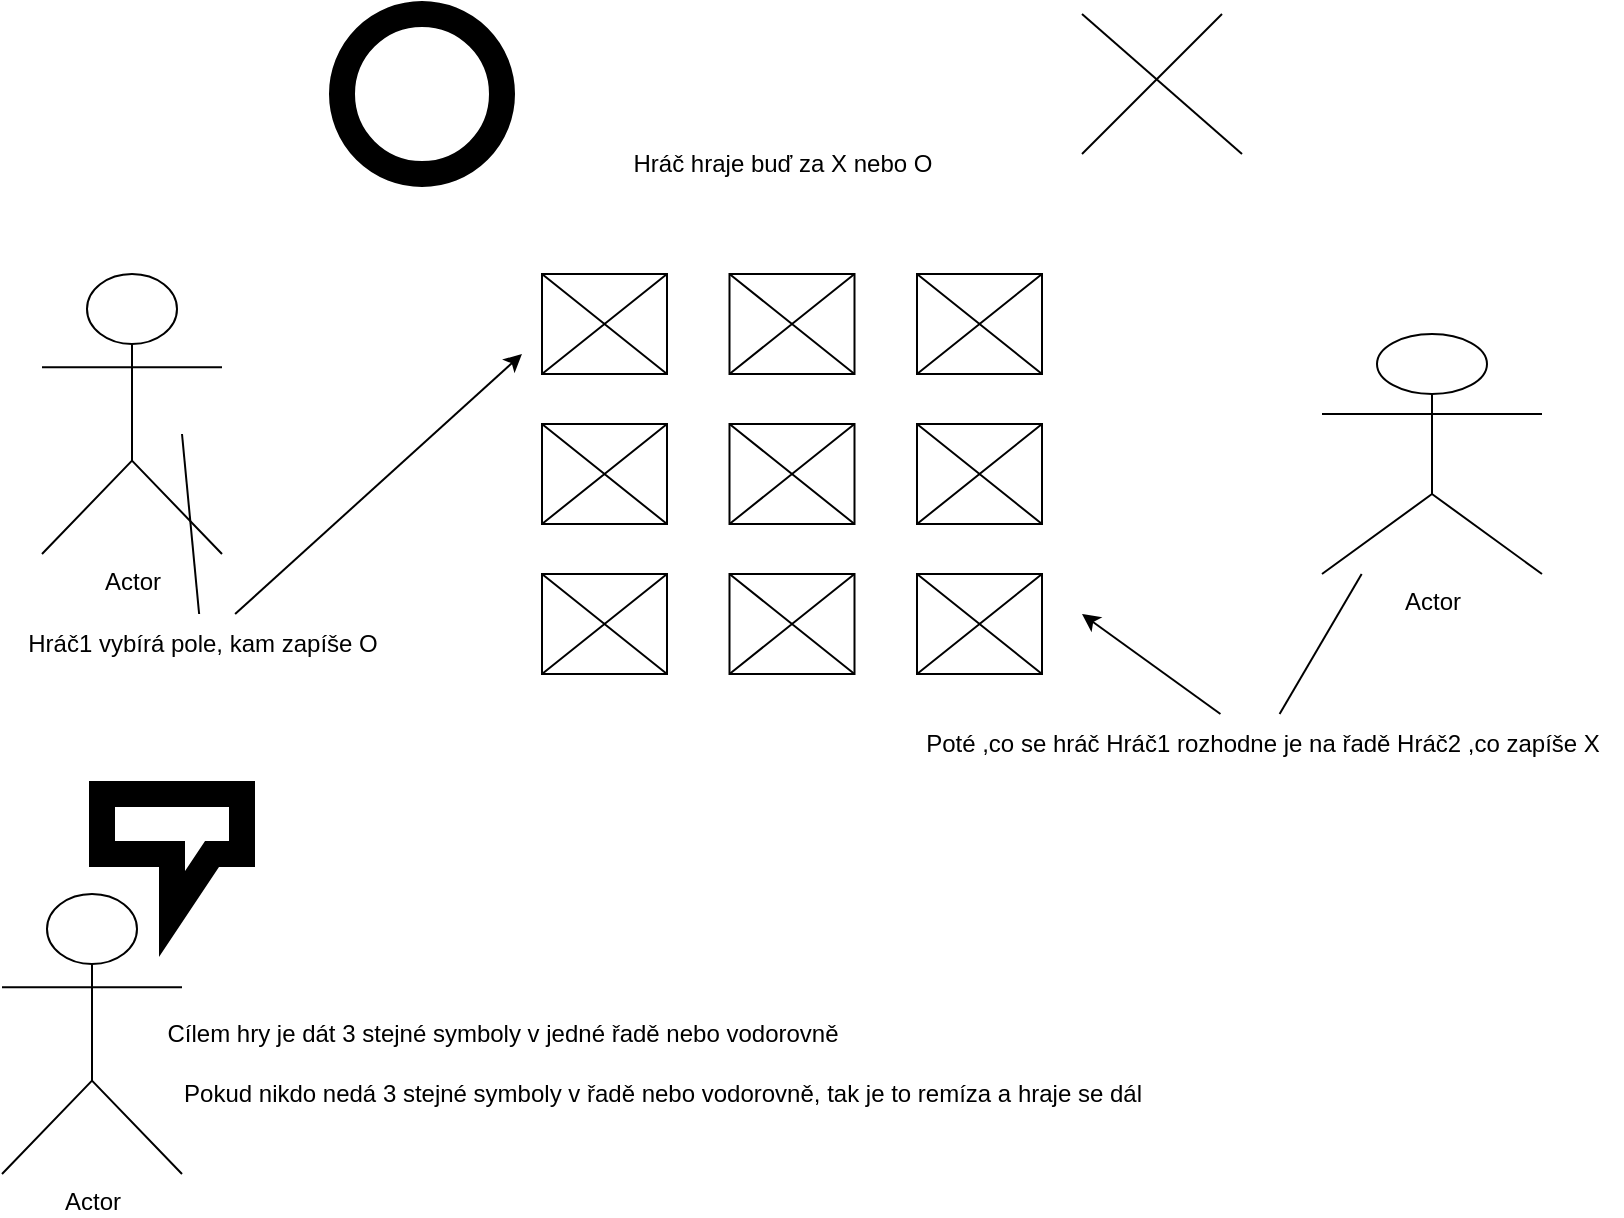 <mxfile>
    <diagram id="rZY-5BF0_umIfImzvbQf" name="Page-1">
        <mxGraphModel dx="1129" dy="787" grid="1" gridSize="10" guides="1" tooltips="1" connect="1" arrows="1" fold="1" page="1" pageScale="1" pageWidth="850" pageHeight="1100" math="0" shadow="0">
            <root>
                <mxCell id="0"/>
                <mxCell id="1" parent="0"/>
                <mxCell id="25" value="Actor" style="shape=umlActor;verticalLabelPosition=bottom;verticalAlign=top;html=1;outlineConnect=0;fillColor=none;" vertex="1" parent="1">
                    <mxGeometry x="50" y="260" width="90" height="140" as="geometry"/>
                </mxCell>
                <mxCell id="26" value="Actor" style="shape=umlActor;verticalLabelPosition=bottom;verticalAlign=top;html=1;outlineConnect=0;fillColor=none;" vertex="1" parent="1">
                    <mxGeometry x="690" y="290" width="110" height="120" as="geometry"/>
                </mxCell>
                <mxCell id="27" value="" style="verticalLabelPosition=bottom;verticalAlign=top;html=1;shadow=0;dashed=0;strokeWidth=1;shape=mxgraph.ios.iIconGrid;gridSize=3,3;" vertex="1" parent="1">
                    <mxGeometry x="300" y="260" width="250" height="200" as="geometry"/>
                </mxCell>
                <mxCell id="29" value="" style="edgeStyle=none;orthogonalLoop=1;jettySize=auto;html=1;startArrow=none;" edge="1" parent="1" source="28">
                    <mxGeometry width="100" relative="1" as="geometry">
                        <mxPoint x="120" y="340" as="sourcePoint"/>
                        <mxPoint x="290" y="300" as="targetPoint"/>
                        <Array as="points"/>
                    </mxGeometry>
                </mxCell>
                <mxCell id="31" value="" style="edgeStyle=none;orthogonalLoop=1;jettySize=auto;html=1;startArrow=none;" edge="1" parent="1" source="32">
                    <mxGeometry width="100" relative="1" as="geometry">
                        <mxPoint x="630" y="500" as="sourcePoint"/>
                        <mxPoint x="570" y="430" as="targetPoint"/>
                        <Array as="points"/>
                    </mxGeometry>
                </mxCell>
                <mxCell id="33" value="Hráč hraje buď za X nebo O" style="text;html=1;align=center;verticalAlign=middle;resizable=0;points=[];autosize=1;strokeColor=none;fillColor=none;" vertex="1" parent="1">
                    <mxGeometry x="335" y="190" width="170" height="30" as="geometry"/>
                </mxCell>
                <mxCell id="34" value="Cílem hry je dát 3 stejné symboly v jedné řadě nebo vodorovně" style="text;html=1;align=center;verticalAlign=middle;resizable=0;points=[];autosize=1;strokeColor=none;fillColor=none;strokeWidth=13;perimeterSpacing=7;" vertex="1" parent="1">
                    <mxGeometry x="100" y="625" width="360" height="30" as="geometry"/>
                </mxCell>
                <mxCell id="35" value="" style="edgeStyle=none;orthogonalLoop=1;jettySize=auto;html=1;endArrow=none;" edge="1" parent="1" target="28">
                    <mxGeometry width="100" relative="1" as="geometry">
                        <mxPoint x="120" y="340" as="sourcePoint"/>
                        <mxPoint x="290" y="300" as="targetPoint"/>
                        <Array as="points"/>
                    </mxGeometry>
                </mxCell>
                <mxCell id="28" value="Hráč1 vybírá pole, kam zapíše O" style="text;html=1;align=center;verticalAlign=middle;resizable=0;points=[];autosize=1;strokeColor=none;fillColor=none;" vertex="1" parent="1">
                    <mxGeometry x="30" y="430" width="200" height="30" as="geometry"/>
                </mxCell>
                <mxCell id="36" value="" style="edgeStyle=none;orthogonalLoop=1;jettySize=auto;html=1;endArrow=none;" edge="1" parent="1" source="26" target="32">
                    <mxGeometry width="100" relative="1" as="geometry">
                        <mxPoint x="690" y="375.143" as="sourcePoint"/>
                        <mxPoint x="570" y="430" as="targetPoint"/>
                        <Array as="points"/>
                    </mxGeometry>
                </mxCell>
                <mxCell id="32" value="Poté ,co se hráč Hráč1 rozhodne je na řadě Hráč2 ,co zapíše X" style="text;html=1;align=center;verticalAlign=middle;resizable=0;points=[];autosize=1;strokeColor=none;fillColor=none;" vertex="1" parent="1">
                    <mxGeometry x="480" y="480" width="360" height="30" as="geometry"/>
                </mxCell>
                <mxCell id="37" value="Actor" style="shape=umlActor;verticalLabelPosition=bottom;verticalAlign=top;html=1;outlineConnect=0;fillColor=none;" vertex="1" parent="1">
                    <mxGeometry x="30" y="570" width="90" height="140" as="geometry"/>
                </mxCell>
                <mxCell id="38" value="Pokud nikdo nedá 3 stejné symboly v řadě nebo vodorovně, tak je to remíza a hraje se dál" style="text;html=1;align=center;verticalAlign=middle;resizable=0;points=[];autosize=1;strokeColor=none;fillColor=none;" vertex="1" parent="1">
                    <mxGeometry x="110" y="655" width="500" height="30" as="geometry"/>
                </mxCell>
                <mxCell id="40" value="" style="ellipse;whiteSpace=wrap;html=1;strokeWidth=13;fillColor=none;" vertex="1" parent="1">
                    <mxGeometry x="200" y="130" width="80" height="80" as="geometry"/>
                </mxCell>
                <mxCell id="49" value="" style="endArrow=none;html=1;" edge="1" parent="1">
                    <mxGeometry width="50" height="50" relative="1" as="geometry">
                        <mxPoint x="570" y="200" as="sourcePoint"/>
                        <mxPoint x="640" y="130" as="targetPoint"/>
                    </mxGeometry>
                </mxCell>
                <mxCell id="50" value="" style="endArrow=none;html=1;" edge="1" parent="1">
                    <mxGeometry width="50" height="50" relative="1" as="geometry">
                        <mxPoint x="570" y="130" as="sourcePoint"/>
                        <mxPoint x="650" y="200" as="targetPoint"/>
                    </mxGeometry>
                </mxCell>
                <mxCell id="53" value="" style="shape=callout;whiteSpace=wrap;html=1;perimeter=calloutPerimeter;strokeWidth=13;fillColor=none;" vertex="1" parent="1">
                    <mxGeometry x="80" y="520" width="70" height="60" as="geometry"/>
                </mxCell>
            </root>
        </mxGraphModel>
    </diagram>
</mxfile>